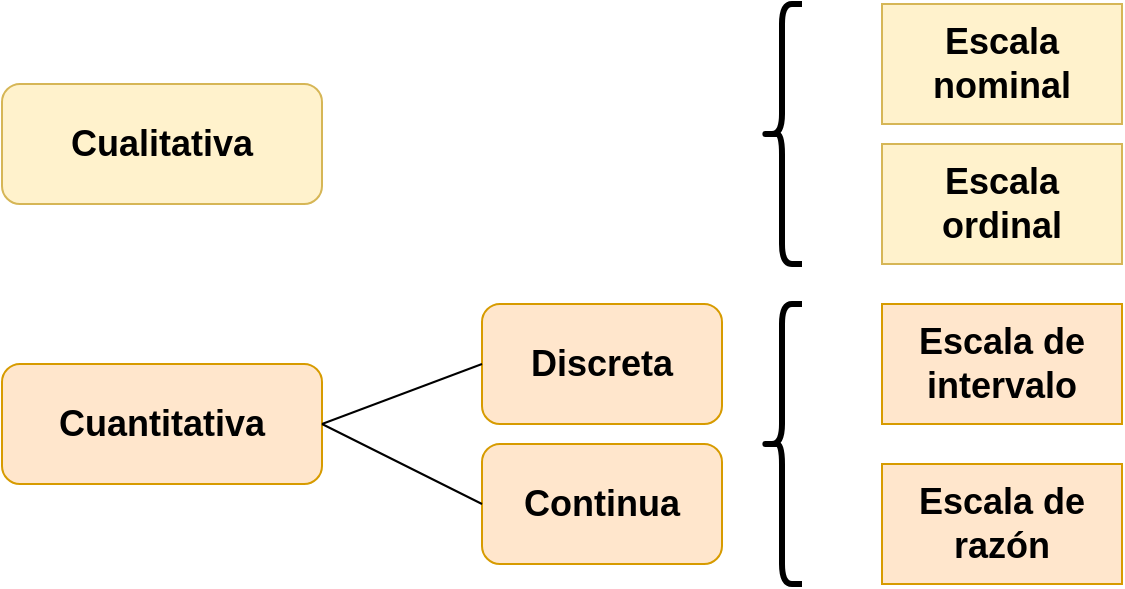<mxfile version="13.0.3" type="device"><diagram id="WH6bDqzZRVUvn5VitADp" name="Page-1"><mxGraphModel dx="1422" dy="843" grid="1" gridSize="10" guides="1" tooltips="1" connect="1" arrows="1" fold="1" page="1" pageScale="1" pageWidth="827" pageHeight="1169" math="0" shadow="0"><root><mxCell id="0"/><mxCell id="1" parent="0"/><mxCell id="GxWcyqzHquzjzyiuE4op-1" value="Cualitativa" style="rounded=1;whiteSpace=wrap;html=1;labelBackgroundColor=none;fontFamily=Helvetica;fontSize=18;fillColor=#fff2cc;strokeColor=#d6b656;fontStyle=1" vertex="1" parent="1"><mxGeometry x="80" y="50" width="160" height="60" as="geometry"/></mxCell><mxCell id="GxWcyqzHquzjzyiuE4op-2" value="Cuantitativa" style="rounded=1;whiteSpace=wrap;html=1;labelBackgroundColor=none;fontFamily=Helvetica;fontSize=18;fillColor=#ffe6cc;strokeColor=#d79b00;fontStyle=1" vertex="1" parent="1"><mxGeometry x="80" y="190" width="160" height="60" as="geometry"/></mxCell><mxCell id="GxWcyqzHquzjzyiuE4op-3" value="Discreta" style="rounded=1;whiteSpace=wrap;html=1;labelBackgroundColor=none;fontFamily=Helvetica;fontSize=18;fillColor=#ffe6cc;strokeColor=#d79b00;fontStyle=1" vertex="1" parent="1"><mxGeometry x="320" y="160" width="120" height="60" as="geometry"/></mxCell><mxCell id="GxWcyqzHquzjzyiuE4op-4" value="Continua" style="rounded=1;whiteSpace=wrap;html=1;labelBackgroundColor=none;fontFamily=Helvetica;fontSize=18;fillColor=#ffe6cc;strokeColor=#d79b00;fontStyle=1" vertex="1" parent="1"><mxGeometry x="320" y="230" width="120" height="60" as="geometry"/></mxCell><mxCell id="GxWcyqzHquzjzyiuE4op-5" value="" style="endArrow=none;html=1;fontFamily=Helvetica;fontSize=18;exitX=1;exitY=0.5;exitDx=0;exitDy=0;entryX=0;entryY=0.5;entryDx=0;entryDy=0;" edge="1" parent="1" source="GxWcyqzHquzjzyiuE4op-2" target="GxWcyqzHquzjzyiuE4op-4"><mxGeometry width="50" height="50" relative="1" as="geometry"><mxPoint x="90" y="290" as="sourcePoint"/><mxPoint x="140" y="240" as="targetPoint"/></mxGeometry></mxCell><mxCell id="GxWcyqzHquzjzyiuE4op-6" value="" style="endArrow=none;html=1;fontFamily=Helvetica;fontSize=18;entryX=1;entryY=0.5;entryDx=0;entryDy=0;exitX=0;exitY=0.5;exitDx=0;exitDy=0;" edge="1" parent="1" source="GxWcyqzHquzjzyiuE4op-3" target="GxWcyqzHquzjzyiuE4op-2"><mxGeometry width="50" height="50" relative="1" as="geometry"><mxPoint x="90" y="290" as="sourcePoint"/><mxPoint x="140" y="240" as="targetPoint"/></mxGeometry></mxCell><mxCell id="GxWcyqzHquzjzyiuE4op-7" value="Escala de intervalo" style="rounded=0;whiteSpace=wrap;html=1;fontSize=18;fontStyle=1;fontFamily=Helvetica;fillColor=#ffe6cc;strokeColor=#d79b00;" vertex="1" parent="1"><mxGeometry x="520" y="160" width="120" height="60" as="geometry"/></mxCell><mxCell id="GxWcyqzHquzjzyiuE4op-8" value="Escala de razón" style="rounded=0;whiteSpace=wrap;html=1;fontSize=18;fontStyle=1;fontFamily=Helvetica;fillColor=#ffe6cc;strokeColor=#d79b00;" vertex="1" parent="1"><mxGeometry x="520" y="240" width="120" height="60" as="geometry"/></mxCell><mxCell id="GxWcyqzHquzjzyiuE4op-9" value="Escala nominal" style="rounded=0;whiteSpace=wrap;html=1;fontSize=18;fontStyle=1;fontFamily=Helvetica;fillColor=#fff2cc;strokeColor=#d6b656;" vertex="1" parent="1"><mxGeometry x="520" y="10" width="120" height="60" as="geometry"/></mxCell><mxCell id="GxWcyqzHquzjzyiuE4op-10" value="Escala ordinal" style="rounded=0;whiteSpace=wrap;html=1;fontSize=18;fontStyle=1;fontFamily=Helvetica;fillColor=#fff2cc;strokeColor=#d6b656;" vertex="1" parent="1"><mxGeometry x="520" y="80" width="120" height="60" as="geometry"/></mxCell><mxCell id="GxWcyqzHquzjzyiuE4op-12" value="" style="shape=curlyBracket;whiteSpace=wrap;html=1;rounded=1;fontFamily=Helvetica;strokeWidth=3;" vertex="1" parent="1"><mxGeometry x="460" y="160" width="20" height="140" as="geometry"/></mxCell><mxCell id="GxWcyqzHquzjzyiuE4op-13" value="" style="shape=curlyBracket;whiteSpace=wrap;html=1;rounded=1;fontFamily=Helvetica;strokeWidth=3;" vertex="1" parent="1"><mxGeometry x="460" y="10" width="20" height="130" as="geometry"/></mxCell></root></mxGraphModel></diagram></mxfile>